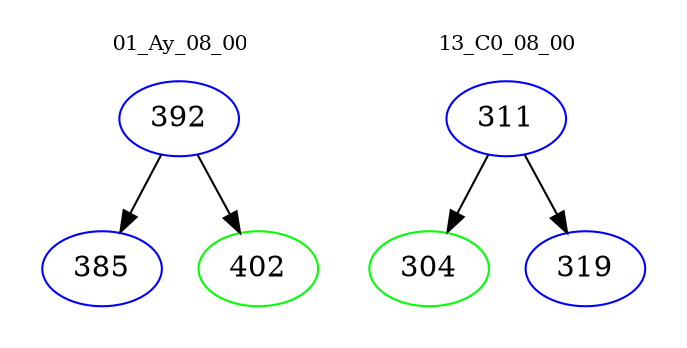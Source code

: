 digraph{
subgraph cluster_0 {
color = white
label = "01_Ay_08_00";
fontsize=10;
T0_392 [label="392", color="blue"]
T0_392 -> T0_385 [color="black"]
T0_385 [label="385", color="blue"]
T0_392 -> T0_402 [color="black"]
T0_402 [label="402", color="green"]
}
subgraph cluster_1 {
color = white
label = "13_C0_08_00";
fontsize=10;
T1_311 [label="311", color="blue"]
T1_311 -> T1_304 [color="black"]
T1_304 [label="304", color="green"]
T1_311 -> T1_319 [color="black"]
T1_319 [label="319", color="blue"]
}
}
